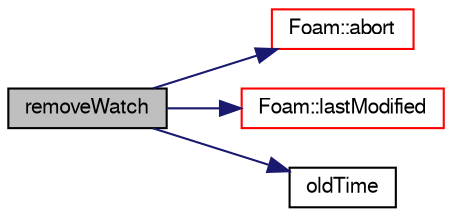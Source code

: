 digraph "removeWatch"
{
  bgcolor="transparent";
  edge [fontname="FreeSans",fontsize="10",labelfontname="FreeSans",labelfontsize="10"];
  node [fontname="FreeSans",fontsize="10",shape=record];
  rankdir="LR";
  Node118 [label="removeWatch",height=0.2,width=0.4,color="black", fillcolor="grey75", style="filled", fontcolor="black"];
  Node118 -> Node119 [color="midnightblue",fontsize="10",style="solid",fontname="FreeSans"];
  Node119 [label="Foam::abort",height=0.2,width=0.4,color="red",URL="$a21124.html#a447107a607d03e417307c203fa5fb44b"];
  Node118 -> Node162 [color="midnightblue",fontsize="10",style="solid",fontname="FreeSans"];
  Node162 [label="Foam::lastModified",height=0.2,width=0.4,color="red",URL="$a21124.html#ae3ce32c8e6381f13167edb8261cf62a8",tooltip="Return time of last file modification. "];
  Node118 -> Node174 [color="midnightblue",fontsize="10",style="solid",fontname="FreeSans"];
  Node174 [label="oldTime",height=0.2,width=0.4,color="black",URL="$a38453.html#ad13fd355b4d581580bcb90af98df129e"];
}
